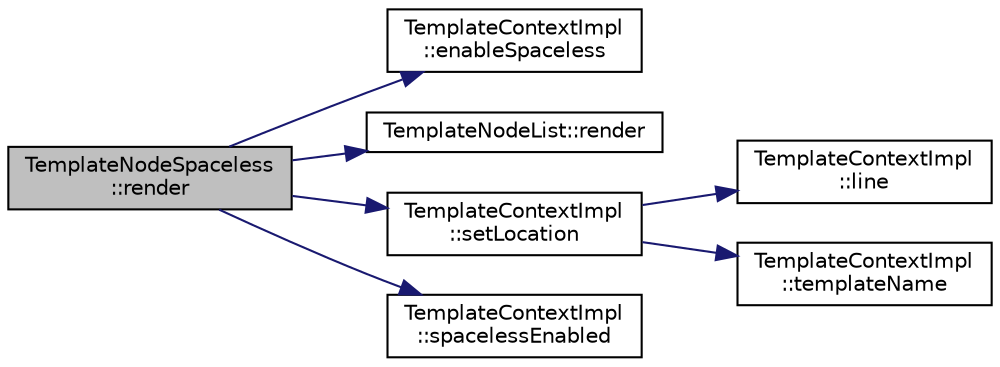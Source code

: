 digraph "TemplateNodeSpaceless::render"
{
 // LATEX_PDF_SIZE
  edge [fontname="Helvetica",fontsize="10",labelfontname="Helvetica",labelfontsize="10"];
  node [fontname="Helvetica",fontsize="10",shape=record];
  rankdir="LR";
  Node1 [label="TemplateNodeSpaceless\l::render",height=0.2,width=0.4,color="black", fillcolor="grey75", style="filled", fontcolor="black",tooltip=" "];
  Node1 -> Node2 [color="midnightblue",fontsize="10",style="solid"];
  Node2 [label="TemplateContextImpl\l::enableSpaceless",height=0.2,width=0.4,color="black", fillcolor="white", style="filled",URL="$classTemplateContextImpl.html#a0cbc1d21d6a36a04fec3bad7ac677330",tooltip=" "];
  Node1 -> Node3 [color="midnightblue",fontsize="10",style="solid"];
  Node3 [label="TemplateNodeList::render",height=0.2,width=0.4,color="black", fillcolor="white", style="filled",URL="$classTemplateNodeList.html#ae5b2f603e5180c15115a141784f0ae6c",tooltip=" "];
  Node1 -> Node4 [color="midnightblue",fontsize="10",style="solid"];
  Node4 [label="TemplateContextImpl\l::setLocation",height=0.2,width=0.4,color="black", fillcolor="white", style="filled",URL="$classTemplateContextImpl.html#afb0b4a00e7ab9bcfbc37e52103d4f587",tooltip=" "];
  Node4 -> Node5 [color="midnightblue",fontsize="10",style="solid"];
  Node5 [label="TemplateContextImpl\l::line",height=0.2,width=0.4,color="black", fillcolor="white", style="filled",URL="$classTemplateContextImpl.html#a136a505a96784f0fe90769a22ff7c7a3",tooltip=" "];
  Node4 -> Node6 [color="midnightblue",fontsize="10",style="solid"];
  Node6 [label="TemplateContextImpl\l::templateName",height=0.2,width=0.4,color="black", fillcolor="white", style="filled",URL="$classTemplateContextImpl.html#a56fa510c50b85b56c9eb066521f04f84",tooltip=" "];
  Node1 -> Node7 [color="midnightblue",fontsize="10",style="solid"];
  Node7 [label="TemplateContextImpl\l::spacelessEnabled",height=0.2,width=0.4,color="black", fillcolor="white", style="filled",URL="$classTemplateContextImpl.html#a51ef260b5ad8e51f4d1c0946211d4504",tooltip=" "];
}
